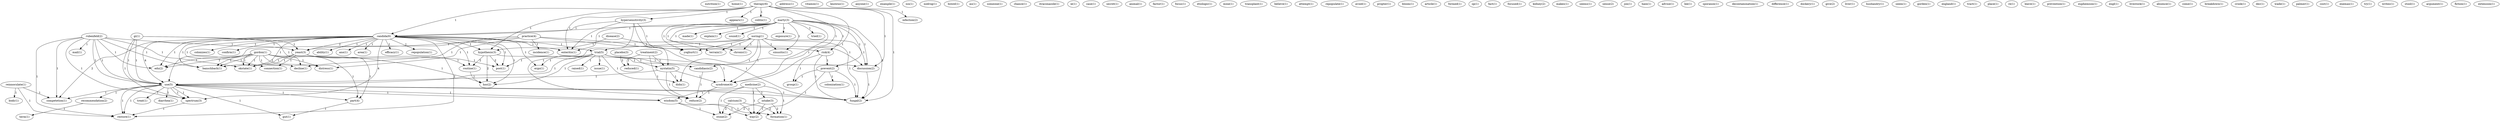 digraph G {
  nutrition [ label="nutrition(1)" ];
  home [ label="home(1)" ];
  reinnoculate [ label="reinnoculate(1)" ];
  body [ label="body(1)" ];
  competetion [ label="competetion(1)" ];
  restore [ label="restore(1)" ];
  gi [ label="gi(1)" ];
  use [ label="use(1)" ];
  decline [ label="decline(1)" ];
  yeast [ label="yeast(3)" ];
  use [ label="use(5)" ];
  spectrum [ label="spectrum(3)" ];
  address [ label="address(1)" ];
  placebo [ label="placebo(3)" ];
  reduced [ label="reduced(1)" ];
  vitamin [ label="vitamin(1)" ];
  knowns [ label="knowns(1)" ];
  therapy [ label="therapy(6)" ];
  appears [ label="appears(1)" ];
  colitis [ label="colitis(1)" ];
  hypersensitivity [ label="hypersensitivity(3)" ];
  candida [ label="candida(6)" ];
  enteritis [ label="enteritis(1)" ];
  hypothesis [ label="hypothesis(3)" ];
  candidiasis [ label="candidiasis(2)" ];
  syndrome [ label="syndrome(4)" ];
  discussion [ label="discussion(2)" ];
  infection [ label="infection(2)" ];
  fungal [ label="fungal(2)" ];
  anyone [ label="anyone(1)" ];
  example [ label="example(1)" ];
  isn [ label="isn(1)" ];
  nodrog [ label="nodrog(1)" ];
  bowel [ label="bowel(1)" ];
  au [ label="au(1)" ];
  someone [ label="someone(1)" ];
  chance [ label="chance(1)" ];
  itraconazole [ label="itraconazole(1)" ];
  ie [ label="ie(1)" ];
  case [ label="case(1)" ];
  secret [ label="secret(1)" ];
  animal [ label="animal(1)" ];
  rubenfeld [ label="rubenfeld(2)" ];
  mail [ label="mail(1)" ];
  edu [ label="edu(2)" ];
  okstate [ label="okstate(1)" ];
  banschbach [ label="banschbach(1)" ];
  yoghurt [ label="yoghurt(1)" ];
  nystatin [ label="nystatin(5)" ];
  reduce [ label="reduce(2)" ];
  recommendation [ label="recommendation(2)" ];
  treat [ label="treat(1)" ];
  diarrhea [ label="diarrhea(1)" ];
  part [ label="part(4)" ];
  gut [ label="gut(1)" ];
  wisdom [ label="wisdom(5)" ];
  term [ label="term(1)" ];
  factor [ label="factor(1)" ];
  focus [ label="focus(1)" ];
  etiologic [ label="etiologic(1)" ];
  marty [ label="marty(3)" ];
  made [ label="made(1)" ];
  chronic [ label="chronic(1)" ];
  explain [ label="explain(1)" ];
  risk [ label="risk(4)" ];
  sound [ label="sound(1)" ];
  exposure [ label="exposure(1)" ];
  prevent [ label="prevent(2)" ];
  tried [ label="tried(1)" ];
  sinusitis [ label="sinusitis(1)" ];
  terrain [ label="terrain(1)" ];
  mine [ label="mine(1)" ];
  transplant [ label="transplant(1)" ];
  believe [ label="believe(1)" ];
  attempt [ label="attempt(1)" ];
  repopulate [ label="repopulate(1)" ];
  avoid [ label="avoid(1)" ];
  propter [ label="propter(1)" ];
  efficacy [ label="efficacy(1)" ];
  repopulation [ label="repopulation(1)" ];
  colonizes [ label="colonizes(1)" ];
  confirm [ label="confirm(1)" ];
  ability [ label="ability(1)" ];
  trial [ label="trial(5)" ];
  ergo [ label="ergo(1)" ];
  ano [ label="ano(1)" ];
  post [ label="post(1)" ];
  routine [ label="routine(1)" ];
  area [ label="area(1)" ];
  hoc [ label="hoc(2)" ];
  connection [ label="connection(1)" ];
  bloom [ label="bloom(1)" ];
  article [ label="article(1)" ];
  formed [ label="formed(1)" ];
  op [ label="op(1)" ];
  fact [ label="fact(1)" ];
  focused [ label="focused(1)" ];
  kidney [ label="kidney(2)" ];
  practice [ label="practice(4)" ];
  incidence [ label="incidence(1)" ];
  distress [ label="distress(1)" ];
  disease [ label="disease(2)" ];
  noring [ label="noring(1)" ];
  didn [ label="didn(1)" ];
  calcium [ label="calcium(3)" ];
  way [ label="way(2)" ];
  formation [ label="formation(1)" ];
  stone [ label="stone(2)" ];
  makes [ label="makes(1)" ];
  seems [ label="seems(1)" ];
  sense [ label="sense(2)" ];
  jon [ label="jon(1)" ];
  hain [ label="hain(1)" ];
  raised [ label="raised(1)" ];
  issue [ label="issue(1)" ];
  advise [ label="advise(1)" ];
  gordon [ label="gordon(1)" ];
  lee [ label="lee(1)" ];
  sporanox [ label="sporanox(1)" ];
  decontamination [ label="decontamination(1)" ];
  difference [ label="difference(1)" ];
  gordon [ label="gordon(1)" ];
  dockery [ label="dockery(1)" ];
  give [ label="give(2)" ];
  medicine [ label="medicine(2)" ];
  intake [ label="intake(3)" ];
  group [ label="group(1)" ];
  treatment [ label="treatment(2)" ];
  liver [ label="liver(1)" ];
  husbandry [ label="husbandry(1)" ];
  seem [ label="seem(1)" ];
  gorden [ label="gorden(1)" ];
  england [ label="england(1)" ];
  tract [ label="tract(1)" ];
  place [ label="place(1)" ];
  re [ label="re(1)" ];
  leave [ label="leave(1)" ];
  prevention [ label="prevention(1)" ];
  euphemism [ label="euphemism(1)" ];
  engl [ label="engl(1)" ];
  livestock [ label="livestock(1)" ];
  absence [ label="absence(1)" ];
  colonization [ label="colonization(1)" ];
  come [ label="come(1)" ];
  breakdown [ label="breakdown(1)" ];
  crook [ label="crook(1)" ];
  dec [ label="dec(1)" ];
  wade [ label="wade(1)" ];
  palmer [ label="palmer(1)" ];
  cost [ label="cost(1)" ];
  enemas [ label="enemas(1)" ];
  try [ label="try(1)" ];
  writes [ label="writes(1)" ];
  stool [ label="stool(1)" ];
  argument [ label="argument(1)" ];
  fiction [ label="fiction(1)" ];
  extension [ label="extension(1)" ];
  reinnoculate -> body [ label="1" ];
  reinnoculate -> competetion [ label="1" ];
  reinnoculate -> restore [ label="1" ];
  gi -> use [ label="1" ];
  gi -> decline [ label="1" ];
  gi -> yeast [ label="1" ];
  gi -> use [ label="1" ];
  gi -> spectrum [ label="1" ];
  placebo -> reduced [ label="2" ];
  therapy -> appears [ label="1" ];
  therapy -> colitis [ label="1" ];
  therapy -> hypersensitivity [ label="1" ];
  therapy -> candida [ label="1" ];
  therapy -> enteritis [ label="1" ];
  therapy -> hypothesis [ label="1" ];
  therapy -> candidiasis [ label="1" ];
  therapy -> syndrome [ label="1" ];
  therapy -> discussion [ label="1" ];
  therapy -> infection [ label="1" ];
  therapy -> fungal [ label="1" ];
  rubenfeld -> use [ label="1" ];
  rubenfeld -> mail [ label="1" ];
  rubenfeld -> edu [ label="1" ];
  rubenfeld -> yeast [ label="1" ];
  rubenfeld -> okstate [ label="1" ];
  rubenfeld -> competetion [ label="1" ];
  rubenfeld -> use [ label="1" ];
  rubenfeld -> spectrum [ label="1" ];
  rubenfeld -> banschbach [ label="1" ];
  rubenfeld -> restore [ label="1" ];
  hypersensitivity -> candida [ label="1" ];
  hypersensitivity -> enteritis [ label="1" ];
  hypersensitivity -> yoghurt [ label="1" ];
  hypersensitivity -> nystatin [ label="1" ];
  hypersensitivity -> reduce [ label="1" ];
  use -> recommendation [ label="1" ];
  use -> treat [ label="1" ];
  use -> diarrhea [ label="1" ];
  use -> competetion [ label="1" ];
  use -> part [ label="1" ];
  use -> gut [ label="1" ];
  use -> wisdom [ label="1" ];
  use -> spectrum [ label="1" ];
  use -> fungal [ label="1" ];
  use -> restore [ label="1" ];
  recommendation -> term [ label="1" ];
  marty -> candida [ label="1" ];
  marty -> made [ label="1" ];
  marty -> enteritis [ label="1" ];
  marty -> chronic [ label="1" ];
  marty -> explain [ label="1" ];
  marty -> risk [ label="1" ];
  marty -> yoghurt [ label="1" ];
  marty -> sound [ label="1" ];
  marty -> exposure [ label="1" ];
  marty -> prevent [ label="1" ];
  marty -> tried [ label="1" ];
  marty -> syndrome [ label="1" ];
  marty -> sinusitis [ label="1" ];
  marty -> terrain [ label="1" ];
  marty -> discussion [ label="1" ];
  marty -> fungal [ label="2" ];
  candida -> enteritis [ label="1" ];
  candida -> efficacy [ label="1" ];
  candida -> repopulation [ label="1" ];
  candida -> colonizes [ label="1" ];
  candida -> confirm [ label="1" ];
  candida -> ability [ label="1" ];
  candida -> trial [ label="1" ];
  candida -> ergo [ label="1" ];
  candida -> hypothesis [ label="1" ];
  candida -> ano [ label="1" ];
  candida -> edu [ label="1" ];
  candida -> yeast [ label="2" ];
  candida -> okstate [ label="1" ];
  candida -> post [ label="1" ];
  candida -> routine [ label="1" ];
  candida -> competetion [ label="2" ];
  candida -> area [ label="1" ];
  candida -> use [ label="4" ];
  candida -> hoc [ label="1" ];
  candida -> spectrum [ label="4" ];
  candida -> connection [ label="1" ];
  candida -> banschbach [ label="1" ];
  candida -> restore [ label="2" ];
  practice -> incidence [ label="1" ];
  practice -> decline [ label="1" ];
  practice -> distress [ label="1" ];
  practice -> yeast [ label="1" ];
  practice -> risk [ label="1" ];
  practice -> fungal [ label="1" ];
  disease -> hypothesis [ label="1" ];
  disease -> discussion [ label="1" ];
  noring -> chronic [ label="1" ];
  noring -> trial [ label="1" ];
  noring -> yoghurt [ label="1" ];
  noring -> use [ label="1" ];
  noring -> syndrome [ label="1" ];
  noring -> sinusitis [ label="1" ];
  noring -> terrain [ label="1" ];
  noring -> discussion [ label="1" ];
  noring -> fungal [ label="1" ];
  noring -> didn [ label="1" ];
  calcium -> way [ label="1" ];
  calcium -> formation [ label="2" ];
  calcium -> stone [ label="2" ];
  trial -> ergo [ label="1" ];
  trial -> candidiasis [ label="1" ];
  trial -> post [ label="1" ];
  trial -> raised [ label="1" ];
  trial -> nystatin [ label="1" ];
  trial -> issue [ label="1" ];
  trial -> use [ label="1" ];
  trial -> syndrome [ label="1" ];
  trial -> hoc [ label="1" ];
  trial -> didn [ label="1" ];
  gordon -> decline [ label="1" ];
  gordon -> distress [ label="1" ];
  gordon -> edu [ label="1" ];
  gordon -> okstate [ label="1" ];
  gordon -> part [ label="1" ];
  gordon -> banschbach [ label="1" ];
  gordon -> distress [ label="1" ];
  gordon -> edu [ label="1" ];
  gordon -> okstate [ label="1" ];
  gordon -> part [ label="1" ];
  gordon -> banschbach [ label="1" ];
  hypothesis -> post [ label="2" ];
  hypothesis -> routine [ label="2" ];
  hypothesis -> hoc [ label="2" ];
  hypothesis -> discussion [ label="1" ];
  candidiasis -> reduce [ label="1" ];
  yeast -> okstate [ label="1" ];
  yeast -> post [ label="1" ];
  yeast -> routine [ label="1" ];
  yeast -> hoc [ label="1" ];
  yeast -> connection [ label="1" ];
  yeast -> banschbach [ label="1" ];
  medicine -> intake [ label="1" ];
  medicine -> wisdom [ label="1" ];
  medicine -> way [ label="1" ];
  medicine -> formation [ label="1" ];
  medicine -> stone [ label="1" ];
  risk -> prevent [ label="1" ];
  risk -> group [ label="1" ];
  risk -> fungal [ label="1" ];
  treatment -> nystatin [ label="1" ];
  treatment -> reduced [ label="1" ];
  treatment -> reduce [ label="1" ];
  intake -> way [ label="1" ];
  intake -> formation [ label="2" ];
  intake -> stone [ label="2" ];
  routine -> hoc [ label="1" ];
  part -> gut [ label="1" ];
  nystatin -> use [ label="1" ];
  nystatin -> syndrome [ label="1" ];
  nystatin -> reduce [ label="1" ];
  nystatin -> didn [ label="1" ];
  use -> wisdom [ label="1" ];
  use -> spectrum [ label="1" ];
  use -> fungal [ label="1" ];
  use -> restore [ label="1" ];
  prevent -> colonization [ label="1" ];
  prevent -> group [ label="1" ];
  prevent -> way [ label="1" ];
  prevent -> fungal [ label="1" ];
  syndrome -> reduce [ label="1" ];
  wisdom -> way [ label="1" ];
  wisdom -> formation [ label="1" ];
  wisdom -> stone [ label="1" ];
  spectrum -> restore [ label="1" ];
  discussion -> fungal [ label="1" ];
}
